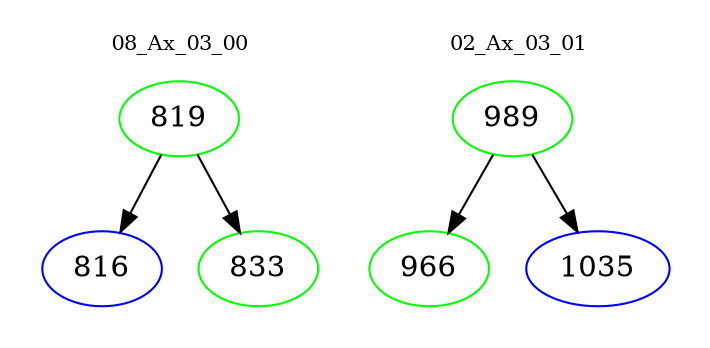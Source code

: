 digraph{
subgraph cluster_0 {
color = white
label = "08_Ax_03_00";
fontsize=10;
T0_819 [label="819", color="green"]
T0_819 -> T0_816 [color="black"]
T0_816 [label="816", color="blue"]
T0_819 -> T0_833 [color="black"]
T0_833 [label="833", color="green"]
}
subgraph cluster_1 {
color = white
label = "02_Ax_03_01";
fontsize=10;
T1_989 [label="989", color="green"]
T1_989 -> T1_966 [color="black"]
T1_966 [label="966", color="green"]
T1_989 -> T1_1035 [color="black"]
T1_1035 [label="1035", color="blue"]
}
}
